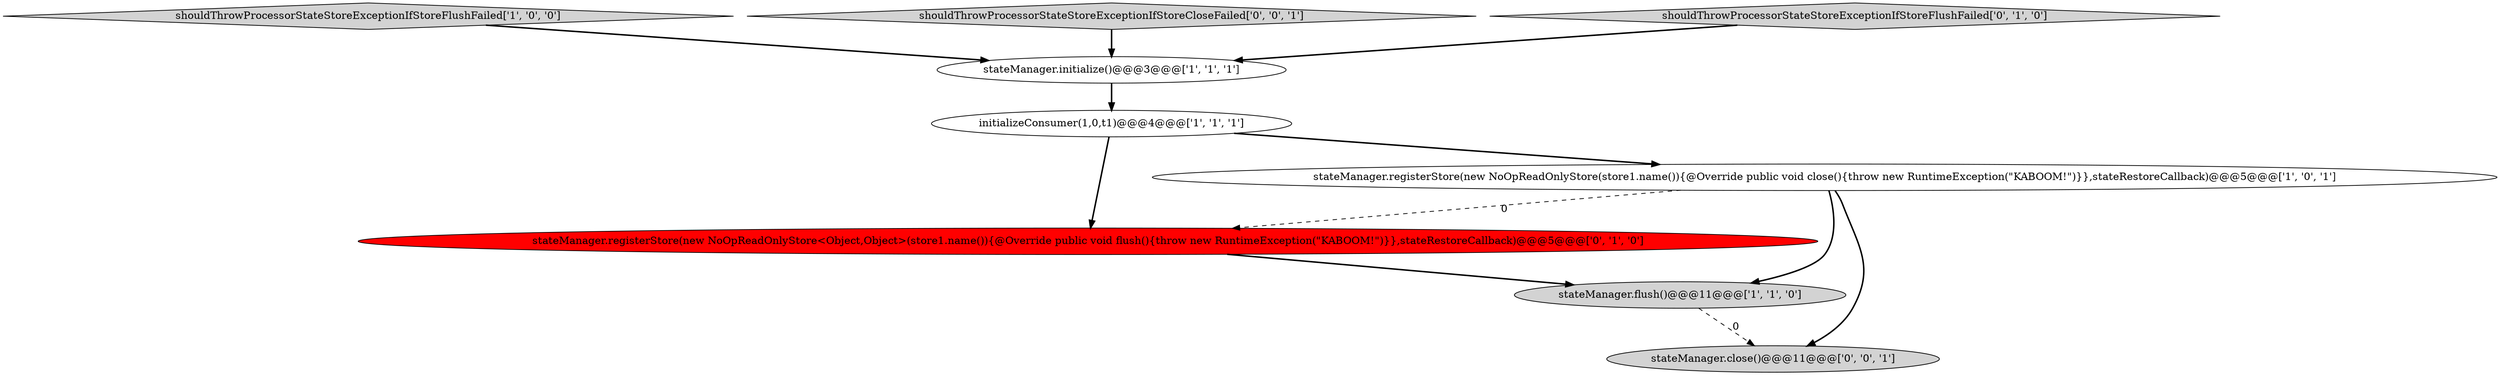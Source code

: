 digraph {
3 [style = filled, label = "shouldThrowProcessorStateStoreExceptionIfStoreFlushFailed['1', '0', '0']", fillcolor = lightgray, shape = diamond image = "AAA0AAABBB1BBB"];
2 [style = filled, label = "initializeConsumer(1,0,t1)@@@4@@@['1', '1', '1']", fillcolor = white, shape = ellipse image = "AAA0AAABBB1BBB"];
4 [style = filled, label = "stateManager.flush()@@@11@@@['1', '1', '0']", fillcolor = lightgray, shape = ellipse image = "AAA0AAABBB1BBB"];
8 [style = filled, label = "shouldThrowProcessorStateStoreExceptionIfStoreCloseFailed['0', '0', '1']", fillcolor = lightgray, shape = diamond image = "AAA0AAABBB3BBB"];
5 [style = filled, label = "stateManager.registerStore(new NoOpReadOnlyStore<Object,Object>(store1.name()){@Override public void flush(){throw new RuntimeException(\"KABOOM!\")}},stateRestoreCallback)@@@5@@@['0', '1', '0']", fillcolor = red, shape = ellipse image = "AAA1AAABBB2BBB"];
1 [style = filled, label = "stateManager.registerStore(new NoOpReadOnlyStore(store1.name()){@Override public void close(){throw new RuntimeException(\"KABOOM!\")}},stateRestoreCallback)@@@5@@@['1', '0', '1']", fillcolor = white, shape = ellipse image = "AAA0AAABBB1BBB"];
6 [style = filled, label = "shouldThrowProcessorStateStoreExceptionIfStoreFlushFailed['0', '1', '0']", fillcolor = lightgray, shape = diamond image = "AAA0AAABBB2BBB"];
7 [style = filled, label = "stateManager.close()@@@11@@@['0', '0', '1']", fillcolor = lightgray, shape = ellipse image = "AAA0AAABBB3BBB"];
0 [style = filled, label = "stateManager.initialize()@@@3@@@['1', '1', '1']", fillcolor = white, shape = ellipse image = "AAA0AAABBB1BBB"];
8->0 [style = bold, label=""];
1->4 [style = bold, label=""];
5->4 [style = bold, label=""];
0->2 [style = bold, label=""];
6->0 [style = bold, label=""];
1->5 [style = dashed, label="0"];
4->7 [style = dashed, label="0"];
1->7 [style = bold, label=""];
2->1 [style = bold, label=""];
3->0 [style = bold, label=""];
2->5 [style = bold, label=""];
}
